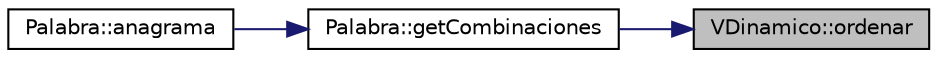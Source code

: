 digraph "VDinamico::ordenar"
{
 // LATEX_PDF_SIZE
  edge [fontname="Helvetica",fontsize="10",labelfontname="Helvetica",labelfontsize="10"];
  node [fontname="Helvetica",fontsize="10",shape=record];
  rankdir="RL";
  Node36 [label="VDinamico::ordenar",height=0.2,width=0.4,color="black", fillcolor="grey75", style="filled", fontcolor="black",tooltip=" "];
  Node36 -> Node37 [dir="back",color="midnightblue",fontsize="10",style="solid",fontname="Helvetica"];
  Node37 [label="Palabra::getCombinaciones",height=0.2,width=0.4,color="black", fillcolor="white", style="filled",URL="$class_palabra.html#ae01250f9088dde49b3b30abf88af2ad2",tooltip=" "];
  Node37 -> Node38 [dir="back",color="midnightblue",fontsize="10",style="solid",fontname="Helvetica"];
  Node38 [label="Palabra::anagrama",height=0.2,width=0.4,color="black", fillcolor="white", style="filled",URL="$class_palabra.html#a9624996a59bcd4faa131be93b8a6d35c",tooltip=" "];
}
